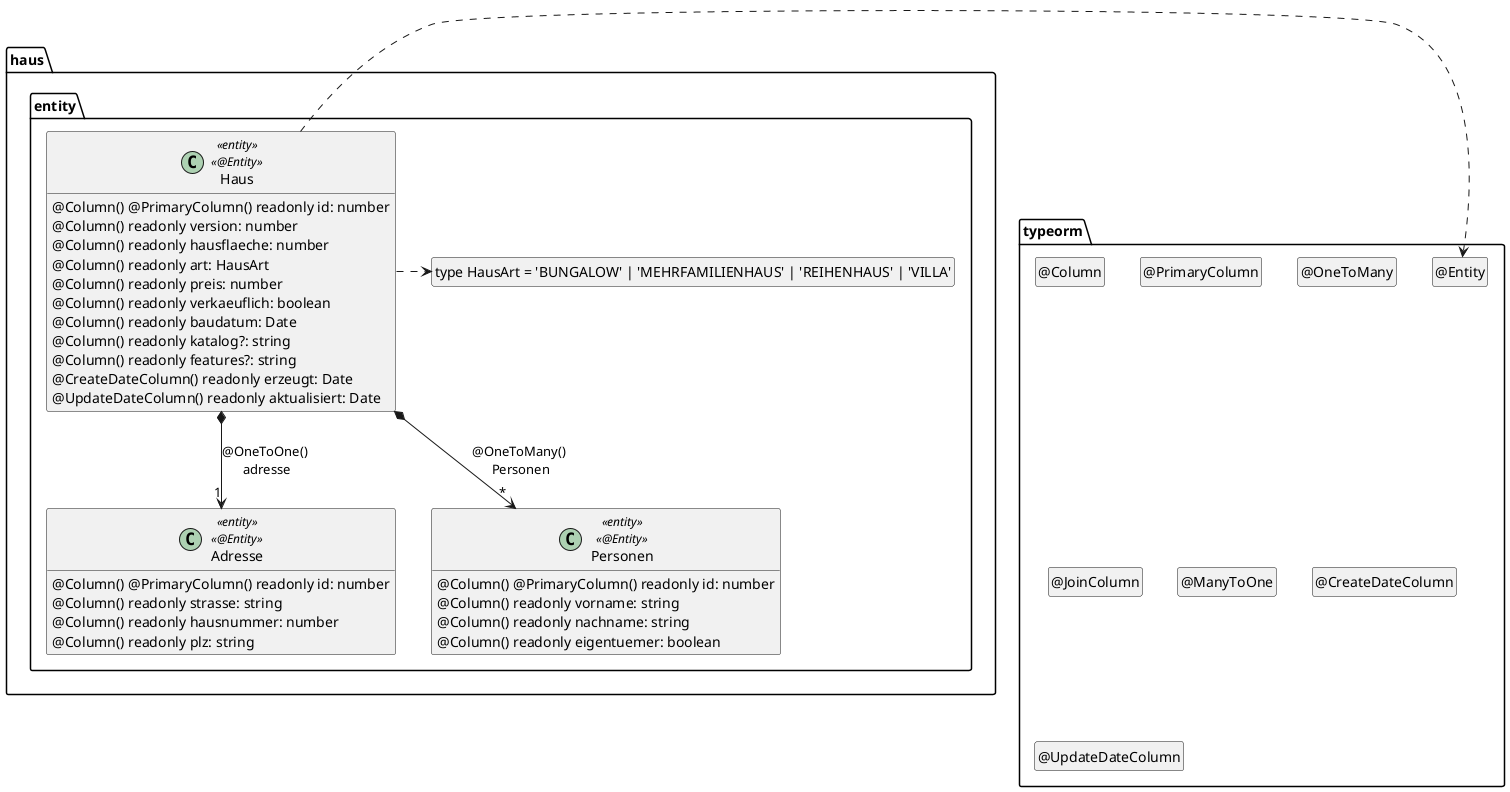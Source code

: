 @startuml Entity

package typeorm {
  class "@Entity" as Entity
  hide Entity circle
  class "@Column" as Column
  hide Column circle
  class "@PrimaryColumn" as PrimaryColumn
  hide PrimaryColumn circle
  class "@OneToMany" as OneToMany
  hide OneToMany circle
  class "@JoinColumn" as JoinColumn
  hide JoinColumn circle
  class "@ManyToOne" as ManyToOne
  hide ManyToOne circle
  class "@CreateDateColumn" as CreateDateColumn
  hide CreateDateColumn circle
  class "@UpdateDateColumn" as UpdateDateColumn
  hide UpdateDateColumn circle
}

package haus.entity {
  class "type HausArt = 'BUNGALOW' | 'MEHRFAMILIENHAUS' | 'REIHENHAUS' | 'VILLA'" as HausArt
  hide HausArt circle

  class Haus <<entity>> <<@Entity>> {
    @Column() @PrimaryColumn() readonly id: number
    @Column() readonly version: number
    @Column() readonly hausflaeche: number
    @Column() readonly art: HausArt
    @Column() readonly preis: number
    @Column() readonly verkaeuflich: boolean
    @Column() readonly baudatum: Date
    @Column() readonly katalog?: string
    @Column() readonly features?: string
    @CreateDateColumn() readonly erzeugt: Date
    @UpdateDateColumn() readonly aktualisiert: Date
  }

  class Adresse <<entity>> <<@Entity>> {
    @Column() @PrimaryColumn() readonly id: number
    @Column() readonly strasse: string
    @Column() readonly hausnummer: number
    @Column() readonly plz: string
  }

  class Personen <<entity>> <<@Entity>> {
    @Column() @PrimaryColumn() readonly id: number
    @Column() readonly vorname: string
    @Column() readonly nachname: string
    @Column() readonly eigentuemer: boolean
  }

  Haus *--> "1" Adresse : @OneToOne() \nadresse
  Haus *--> "*" Personen : @OneToMany() \nPersonen

  Haus .right.> Entity
  Haus .right.> HausArt
}

hide empty members

@enduml
